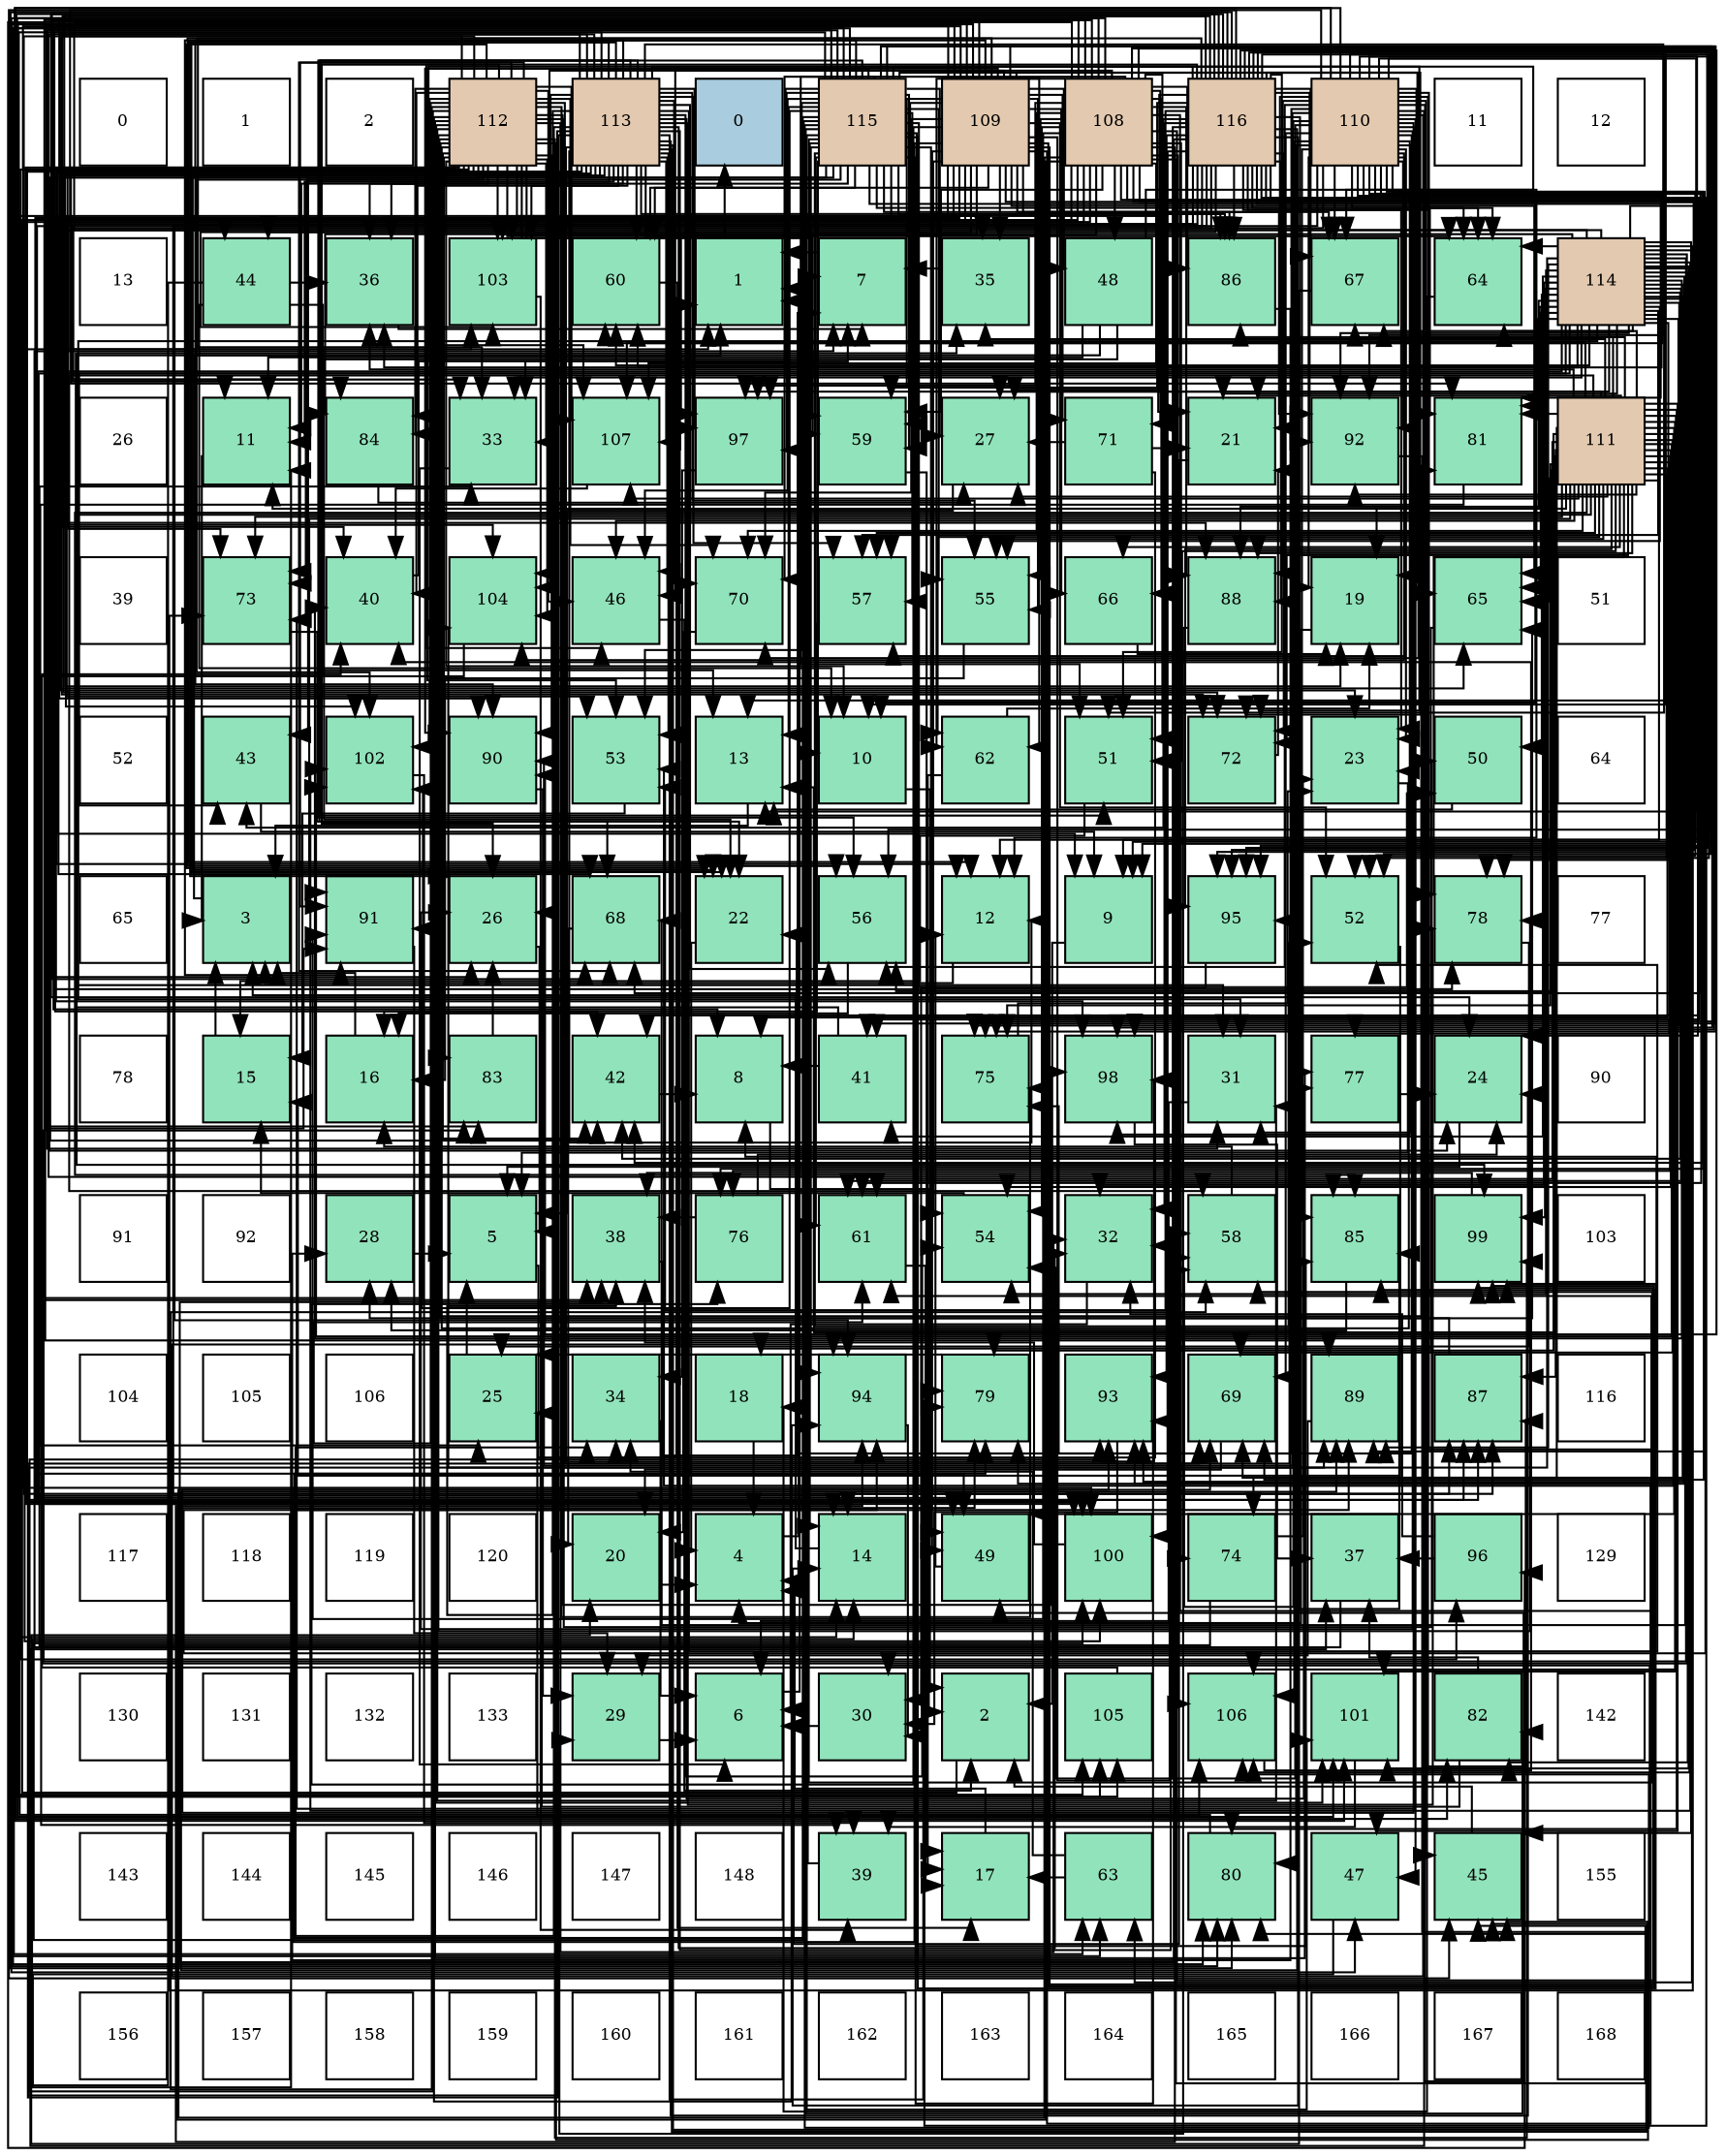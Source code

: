 digraph layout{
 rankdir=TB;
 splines=ortho;
 node [style=filled shape=square fixedsize=true width=0.6];
0[label="0", fontsize=8, fillcolor="#ffffff"];
1[label="1", fontsize=8, fillcolor="#ffffff"];
2[label="2", fontsize=8, fillcolor="#ffffff"];
3[label="112", fontsize=8, fillcolor="#e3c9af"];
4[label="113", fontsize=8, fillcolor="#e3c9af"];
5[label="0", fontsize=8, fillcolor="#a9ccde"];
6[label="115", fontsize=8, fillcolor="#e3c9af"];
7[label="109", fontsize=8, fillcolor="#e3c9af"];
8[label="108", fontsize=8, fillcolor="#e3c9af"];
9[label="116", fontsize=8, fillcolor="#e3c9af"];
10[label="110", fontsize=8, fillcolor="#e3c9af"];
11[label="11", fontsize=8, fillcolor="#ffffff"];
12[label="12", fontsize=8, fillcolor="#ffffff"];
13[label="13", fontsize=8, fillcolor="#ffffff"];
14[label="44", fontsize=8, fillcolor="#91e3bb"];
15[label="36", fontsize=8, fillcolor="#91e3bb"];
16[label="103", fontsize=8, fillcolor="#91e3bb"];
17[label="60", fontsize=8, fillcolor="#91e3bb"];
18[label="1", fontsize=8, fillcolor="#91e3bb"];
19[label="7", fontsize=8, fillcolor="#91e3bb"];
20[label="35", fontsize=8, fillcolor="#91e3bb"];
21[label="48", fontsize=8, fillcolor="#91e3bb"];
22[label="86", fontsize=8, fillcolor="#91e3bb"];
23[label="67", fontsize=8, fillcolor="#91e3bb"];
24[label="64", fontsize=8, fillcolor="#91e3bb"];
25[label="114", fontsize=8, fillcolor="#e3c9af"];
26[label="26", fontsize=8, fillcolor="#ffffff"];
27[label="11", fontsize=8, fillcolor="#91e3bb"];
28[label="84", fontsize=8, fillcolor="#91e3bb"];
29[label="33", fontsize=8, fillcolor="#91e3bb"];
30[label="107", fontsize=8, fillcolor="#91e3bb"];
31[label="97", fontsize=8, fillcolor="#91e3bb"];
32[label="59", fontsize=8, fillcolor="#91e3bb"];
33[label="27", fontsize=8, fillcolor="#91e3bb"];
34[label="71", fontsize=8, fillcolor="#91e3bb"];
35[label="21", fontsize=8, fillcolor="#91e3bb"];
36[label="92", fontsize=8, fillcolor="#91e3bb"];
37[label="81", fontsize=8, fillcolor="#91e3bb"];
38[label="111", fontsize=8, fillcolor="#e3c9af"];
39[label="39", fontsize=8, fillcolor="#ffffff"];
40[label="73", fontsize=8, fillcolor="#91e3bb"];
41[label="40", fontsize=8, fillcolor="#91e3bb"];
42[label="104", fontsize=8, fillcolor="#91e3bb"];
43[label="46", fontsize=8, fillcolor="#91e3bb"];
44[label="70", fontsize=8, fillcolor="#91e3bb"];
45[label="57", fontsize=8, fillcolor="#91e3bb"];
46[label="55", fontsize=8, fillcolor="#91e3bb"];
47[label="66", fontsize=8, fillcolor="#91e3bb"];
48[label="88", fontsize=8, fillcolor="#91e3bb"];
49[label="19", fontsize=8, fillcolor="#91e3bb"];
50[label="65", fontsize=8, fillcolor="#91e3bb"];
51[label="51", fontsize=8, fillcolor="#ffffff"];
52[label="52", fontsize=8, fillcolor="#ffffff"];
53[label="43", fontsize=8, fillcolor="#91e3bb"];
54[label="102", fontsize=8, fillcolor="#91e3bb"];
55[label="90", fontsize=8, fillcolor="#91e3bb"];
56[label="53", fontsize=8, fillcolor="#91e3bb"];
57[label="13", fontsize=8, fillcolor="#91e3bb"];
58[label="10", fontsize=8, fillcolor="#91e3bb"];
59[label="62", fontsize=8, fillcolor="#91e3bb"];
60[label="51", fontsize=8, fillcolor="#91e3bb"];
61[label="72", fontsize=8, fillcolor="#91e3bb"];
62[label="23", fontsize=8, fillcolor="#91e3bb"];
63[label="50", fontsize=8, fillcolor="#91e3bb"];
64[label="64", fontsize=8, fillcolor="#ffffff"];
65[label="65", fontsize=8, fillcolor="#ffffff"];
66[label="3", fontsize=8, fillcolor="#91e3bb"];
67[label="91", fontsize=8, fillcolor="#91e3bb"];
68[label="26", fontsize=8, fillcolor="#91e3bb"];
69[label="68", fontsize=8, fillcolor="#91e3bb"];
70[label="22", fontsize=8, fillcolor="#91e3bb"];
71[label="56", fontsize=8, fillcolor="#91e3bb"];
72[label="12", fontsize=8, fillcolor="#91e3bb"];
73[label="9", fontsize=8, fillcolor="#91e3bb"];
74[label="95", fontsize=8, fillcolor="#91e3bb"];
75[label="52", fontsize=8, fillcolor="#91e3bb"];
76[label="78", fontsize=8, fillcolor="#91e3bb"];
77[label="77", fontsize=8, fillcolor="#ffffff"];
78[label="78", fontsize=8, fillcolor="#ffffff"];
79[label="15", fontsize=8, fillcolor="#91e3bb"];
80[label="16", fontsize=8, fillcolor="#91e3bb"];
81[label="83", fontsize=8, fillcolor="#91e3bb"];
82[label="42", fontsize=8, fillcolor="#91e3bb"];
83[label="8", fontsize=8, fillcolor="#91e3bb"];
84[label="41", fontsize=8, fillcolor="#91e3bb"];
85[label="75", fontsize=8, fillcolor="#91e3bb"];
86[label="98", fontsize=8, fillcolor="#91e3bb"];
87[label="31", fontsize=8, fillcolor="#91e3bb"];
88[label="77", fontsize=8, fillcolor="#91e3bb"];
89[label="24", fontsize=8, fillcolor="#91e3bb"];
90[label="90", fontsize=8, fillcolor="#ffffff"];
91[label="91", fontsize=8, fillcolor="#ffffff"];
92[label="92", fontsize=8, fillcolor="#ffffff"];
93[label="28", fontsize=8, fillcolor="#91e3bb"];
94[label="5", fontsize=8, fillcolor="#91e3bb"];
95[label="38", fontsize=8, fillcolor="#91e3bb"];
96[label="76", fontsize=8, fillcolor="#91e3bb"];
97[label="61", fontsize=8, fillcolor="#91e3bb"];
98[label="54", fontsize=8, fillcolor="#91e3bb"];
99[label="32", fontsize=8, fillcolor="#91e3bb"];
100[label="58", fontsize=8, fillcolor="#91e3bb"];
101[label="85", fontsize=8, fillcolor="#91e3bb"];
102[label="99", fontsize=8, fillcolor="#91e3bb"];
103[label="103", fontsize=8, fillcolor="#ffffff"];
104[label="104", fontsize=8, fillcolor="#ffffff"];
105[label="105", fontsize=8, fillcolor="#ffffff"];
106[label="106", fontsize=8, fillcolor="#ffffff"];
107[label="25", fontsize=8, fillcolor="#91e3bb"];
108[label="34", fontsize=8, fillcolor="#91e3bb"];
109[label="18", fontsize=8, fillcolor="#91e3bb"];
110[label="94", fontsize=8, fillcolor="#91e3bb"];
111[label="79", fontsize=8, fillcolor="#91e3bb"];
112[label="93", fontsize=8, fillcolor="#91e3bb"];
113[label="69", fontsize=8, fillcolor="#91e3bb"];
114[label="89", fontsize=8, fillcolor="#91e3bb"];
115[label="87", fontsize=8, fillcolor="#91e3bb"];
116[label="116", fontsize=8, fillcolor="#ffffff"];
117[label="117", fontsize=8, fillcolor="#ffffff"];
118[label="118", fontsize=8, fillcolor="#ffffff"];
119[label="119", fontsize=8, fillcolor="#ffffff"];
120[label="120", fontsize=8, fillcolor="#ffffff"];
121[label="20", fontsize=8, fillcolor="#91e3bb"];
122[label="4", fontsize=8, fillcolor="#91e3bb"];
123[label="14", fontsize=8, fillcolor="#91e3bb"];
124[label="49", fontsize=8, fillcolor="#91e3bb"];
125[label="100", fontsize=8, fillcolor="#91e3bb"];
126[label="74", fontsize=8, fillcolor="#91e3bb"];
127[label="37", fontsize=8, fillcolor="#91e3bb"];
128[label="96", fontsize=8, fillcolor="#91e3bb"];
129[label="129", fontsize=8, fillcolor="#ffffff"];
130[label="130", fontsize=8, fillcolor="#ffffff"];
131[label="131", fontsize=8, fillcolor="#ffffff"];
132[label="132", fontsize=8, fillcolor="#ffffff"];
133[label="133", fontsize=8, fillcolor="#ffffff"];
134[label="29", fontsize=8, fillcolor="#91e3bb"];
135[label="6", fontsize=8, fillcolor="#91e3bb"];
136[label="30", fontsize=8, fillcolor="#91e3bb"];
137[label="2", fontsize=8, fillcolor="#91e3bb"];
138[label="105", fontsize=8, fillcolor="#91e3bb"];
139[label="106", fontsize=8, fillcolor="#91e3bb"];
140[label="101", fontsize=8, fillcolor="#91e3bb"];
141[label="82", fontsize=8, fillcolor="#91e3bb"];
142[label="142", fontsize=8, fillcolor="#ffffff"];
143[label="143", fontsize=8, fillcolor="#ffffff"];
144[label="144", fontsize=8, fillcolor="#ffffff"];
145[label="145", fontsize=8, fillcolor="#ffffff"];
146[label="146", fontsize=8, fillcolor="#ffffff"];
147[label="147", fontsize=8, fillcolor="#ffffff"];
148[label="148", fontsize=8, fillcolor="#ffffff"];
149[label="39", fontsize=8, fillcolor="#91e3bb"];
150[label="17", fontsize=8, fillcolor="#91e3bb"];
151[label="63", fontsize=8, fillcolor="#91e3bb"];
152[label="80", fontsize=8, fillcolor="#91e3bb"];
153[label="47", fontsize=8, fillcolor="#91e3bb"];
154[label="45", fontsize=8, fillcolor="#91e3bb"];
155[label="155", fontsize=8, fillcolor="#ffffff"];
156[label="156", fontsize=8, fillcolor="#ffffff"];
157[label="157", fontsize=8, fillcolor="#ffffff"];
158[label="158", fontsize=8, fillcolor="#ffffff"];
159[label="159", fontsize=8, fillcolor="#ffffff"];
160[label="160", fontsize=8, fillcolor="#ffffff"];
161[label="161", fontsize=8, fillcolor="#ffffff"];
162[label="162", fontsize=8, fillcolor="#ffffff"];
163[label="163", fontsize=8, fillcolor="#ffffff"];
164[label="164", fontsize=8, fillcolor="#ffffff"];
165[label="165", fontsize=8, fillcolor="#ffffff"];
166[label="166", fontsize=8, fillcolor="#ffffff"];
167[label="167", fontsize=8, fillcolor="#ffffff"];
168[label="168", fontsize=8, fillcolor="#ffffff"];
edge [constraint=false, style=vis];18 -> 5;
137 -> 18;
66 -> 18;
122 -> 18;
94 -> 18;
135 -> 18;
19 -> 18;
83 -> 137;
73 -> 137;
58 -> 137;
27 -> 66;
72 -> 66;
57 -> 66;
123 -> 66;
79 -> 66;
80 -> 66;
150 -> 122;
109 -> 122;
49 -> 122;
121 -> 122;
35 -> 122;
70 -> 122;
62 -> 94;
89 -> 94;
107 -> 94;
68 -> 94;
33 -> 94;
93 -> 94;
134 -> 135;
136 -> 135;
87 -> 135;
99 -> 135;
29 -> 135;
108 -> 135;
20 -> 19;
15 -> 19;
127 -> 19;
95 -> 19;
149 -> 19;
41 -> 19;
84 -> 83;
84 -> 20;
82 -> 83;
53 -> 73;
14 -> 58;
14 -> 57;
14 -> 123;
14 -> 15;
154 -> 137;
43 -> 137;
153 -> 27;
21 -> 27;
21 -> 72;
21 -> 70;
21 -> 87;
124 -> 72;
63 -> 57;
60 -> 79;
75 -> 79;
56 -> 79;
98 -> 79;
46 -> 80;
71 -> 80;
45 -> 80;
100 -> 80;
32 -> 150;
17 -> 150;
97 -> 150;
59 -> 150;
59 -> 49;
151 -> 150;
151 -> 108;
24 -> 109;
50 -> 109;
47 -> 49;
23 -> 121;
69 -> 121;
113 -> 121;
44 -> 121;
34 -> 35;
34 -> 33;
34 -> 108;
61 -> 35;
40 -> 70;
126 -> 62;
126 -> 29;
85 -> 62;
96 -> 89;
96 -> 95;
88 -> 89;
76 -> 107;
111 -> 107;
152 -> 107;
37 -> 107;
141 -> 68;
141 -> 127;
81 -> 68;
28 -> 33;
101 -> 93;
22 -> 93;
115 -> 93;
48 -> 134;
114 -> 134;
55 -> 134;
67 -> 134;
36 -> 136;
112 -> 136;
110 -> 136;
74 -> 136;
128 -> 99;
128 -> 127;
31 -> 108;
86 -> 127;
102 -> 95;
125 -> 95;
140 -> 149;
54 -> 149;
16 -> 149;
42 -> 149;
138 -> 41;
139 -> 41;
30 -> 41;
8 -> 73;
8 -> 68;
8 -> 82;
8 -> 14;
8 -> 154;
8 -> 43;
8 -> 153;
8 -> 21;
8 -> 124;
8 -> 60;
8 -> 98;
8 -> 46;
8 -> 45;
8 -> 32;
8 -> 97;
8 -> 59;
8 -> 47;
8 -> 69;
8 -> 113;
8 -> 44;
8 -> 34;
8 -> 126;
8 -> 85;
8 -> 111;
8 -> 22;
8 -> 48;
8 -> 114;
8 -> 55;
8 -> 67;
8 -> 110;
8 -> 74;
8 -> 128;
8 -> 31;
8 -> 86;
8 -> 102;
8 -> 125;
8 -> 54;
8 -> 16;
8 -> 138;
8 -> 139;
8 -> 30;
7 -> 83;
7 -> 73;
7 -> 20;
7 -> 14;
7 -> 21;
7 -> 124;
7 -> 75;
7 -> 56;
7 -> 98;
7 -> 46;
7 -> 71;
7 -> 100;
7 -> 32;
7 -> 17;
7 -> 97;
7 -> 59;
7 -> 50;
7 -> 47;
7 -> 44;
7 -> 34;
7 -> 61;
7 -> 40;
7 -> 96;
7 -> 152;
7 -> 28;
7 -> 101;
7 -> 22;
7 -> 115;
7 -> 55;
7 -> 67;
7 -> 36;
7 -> 112;
7 -> 110;
7 -> 128;
7 -> 31;
7 -> 102;
7 -> 125;
7 -> 140;
7 -> 54;
7 -> 42;
7 -> 139;
10 -> 83;
10 -> 73;
10 -> 58;
10 -> 57;
10 -> 123;
10 -> 49;
10 -> 35;
10 -> 70;
10 -> 62;
10 -> 68;
10 -> 87;
10 -> 99;
10 -> 29;
10 -> 127;
10 -> 82;
10 -> 154;
10 -> 153;
10 -> 124;
10 -> 75;
10 -> 71;
10 -> 45;
10 -> 100;
10 -> 17;
10 -> 24;
10 -> 50;
10 -> 23;
10 -> 69;
10 -> 113;
10 -> 40;
10 -> 85;
10 -> 96;
10 -> 76;
10 -> 152;
10 -> 101;
10 -> 115;
10 -> 48;
10 -> 114;
10 -> 55;
10 -> 36;
10 -> 112;
10 -> 110;
10 -> 74;
10 -> 86;
10 -> 140;
10 -> 16;
10 -> 42;
10 -> 138;
10 -> 139;
10 -> 30;
38 -> 83;
38 -> 27;
38 -> 72;
38 -> 57;
38 -> 35;
38 -> 33;
38 -> 20;
38 -> 15;
38 -> 43;
38 -> 153;
38 -> 124;
38 -> 60;
38 -> 75;
38 -> 56;
38 -> 98;
38 -> 46;
38 -> 71;
38 -> 45;
38 -> 100;
38 -> 17;
38 -> 97;
38 -> 59;
38 -> 24;
38 -> 50;
38 -> 47;
38 -> 23;
38 -> 113;
38 -> 44;
38 -> 61;
38 -> 40;
38 -> 126;
38 -> 85;
38 -> 96;
38 -> 88;
38 -> 76;
38 -> 111;
38 -> 152;
38 -> 37;
38 -> 101;
38 -> 22;
38 -> 115;
38 -> 48;
38 -> 67;
38 -> 36;
38 -> 74;
38 -> 31;
38 -> 102;
38 -> 140;
38 -> 54;
38 -> 139;
38 -> 30;
3 -> 58;
3 -> 72;
3 -> 123;
3 -> 70;
3 -> 62;
3 -> 68;
3 -> 87;
3 -> 99;
3 -> 29;
3 -> 20;
3 -> 15;
3 -> 41;
3 -> 82;
3 -> 53;
3 -> 154;
3 -> 43;
3 -> 63;
3 -> 100;
3 -> 32;
3 -> 97;
3 -> 24;
3 -> 50;
3 -> 69;
3 -> 44;
3 -> 61;
3 -> 40;
3 -> 85;
3 -> 88;
3 -> 76;
3 -> 37;
3 -> 81;
3 -> 28;
3 -> 115;
3 -> 48;
3 -> 114;
3 -> 55;
3 -> 67;
3 -> 112;
3 -> 110;
3 -> 74;
3 -> 31;
3 -> 86;
3 -> 102;
3 -> 125;
3 -> 140;
3 -> 54;
3 -> 16;
3 -> 42;
3 -> 30;
4 -> 73;
4 -> 27;
4 -> 72;
4 -> 49;
4 -> 70;
4 -> 62;
4 -> 89;
4 -> 68;
4 -> 99;
4 -> 108;
4 -> 15;
4 -> 95;
4 -> 82;
4 -> 154;
4 -> 43;
4 -> 60;
4 -> 75;
4 -> 56;
4 -> 98;
4 -> 46;
4 -> 71;
4 -> 45;
4 -> 100;
4 -> 32;
4 -> 17;
4 -> 50;
4 -> 23;
4 -> 69;
4 -> 113;
4 -> 44;
4 -> 61;
4 -> 40;
4 -> 88;
4 -> 76;
4 -> 111;
4 -> 152;
4 -> 37;
4 -> 28;
4 -> 101;
4 -> 22;
4 -> 115;
4 -> 114;
4 -> 67;
4 -> 36;
4 -> 31;
4 -> 86;
4 -> 125;
4 -> 16;
4 -> 42;
4 -> 138;
4 -> 30;
25 -> 123;
25 -> 49;
25 -> 35;
25 -> 89;
25 -> 33;
25 -> 87;
25 -> 99;
25 -> 29;
25 -> 15;
25 -> 95;
25 -> 41;
25 -> 84;
25 -> 82;
25 -> 53;
25 -> 154;
25 -> 124;
25 -> 63;
25 -> 60;
25 -> 56;
25 -> 98;
25 -> 46;
25 -> 45;
25 -> 17;
25 -> 97;
25 -> 151;
25 -> 24;
25 -> 50;
25 -> 23;
25 -> 69;
25 -> 113;
25 -> 40;
25 -> 85;
25 -> 76;
25 -> 111;
25 -> 37;
25 -> 141;
25 -> 81;
25 -> 48;
25 -> 114;
25 -> 36;
25 -> 112;
25 -> 74;
25 -> 86;
25 -> 102;
25 -> 140;
25 -> 54;
25 -> 16;
25 -> 42;
25 -> 139;
6 -> 58;
6 -> 27;
6 -> 72;
6 -> 57;
6 -> 123;
6 -> 49;
6 -> 35;
6 -> 70;
6 -> 89;
6 -> 33;
6 -> 87;
6 -> 29;
6 -> 84;
6 -> 43;
6 -> 124;
6 -> 63;
6 -> 60;
6 -> 75;
6 -> 56;
6 -> 46;
6 -> 71;
6 -> 45;
6 -> 100;
6 -> 32;
6 -> 17;
6 -> 97;
6 -> 151;
6 -> 24;
6 -> 23;
6 -> 61;
6 -> 85;
6 -> 76;
6 -> 111;
6 -> 152;
6 -> 37;
6 -> 141;
6 -> 81;
6 -> 101;
6 -> 22;
6 -> 55;
6 -> 67;
6 -> 112;
6 -> 110;
6 -> 31;
6 -> 102;
6 -> 125;
6 -> 140;
6 -> 54;
6 -> 139;
9 -> 58;
9 -> 27;
9 -> 57;
9 -> 123;
9 -> 62;
9 -> 89;
9 -> 33;
9 -> 99;
9 -> 29;
9 -> 95;
9 -> 41;
9 -> 84;
9 -> 82;
9 -> 53;
9 -> 154;
9 -> 43;
9 -> 60;
9 -> 75;
9 -> 56;
9 -> 98;
9 -> 71;
9 -> 32;
9 -> 151;
9 -> 24;
9 -> 23;
9 -> 69;
9 -> 113;
9 -> 44;
9 -> 61;
9 -> 111;
9 -> 152;
9 -> 37;
9 -> 141;
9 -> 28;
9 -> 101;
9 -> 22;
9 -> 115;
9 -> 48;
9 -> 114;
9 -> 55;
9 -> 36;
9 -> 112;
9 -> 110;
9 -> 74;
9 -> 86;
9 -> 125;
9 -> 16;
9 -> 42;
9 -> 30;
edge [constraint=true, style=invis];
0 -> 13 -> 26 -> 39 -> 52 -> 65 -> 78 -> 91 -> 104 -> 117 -> 130 -> 143 -> 156;
1 -> 14 -> 27 -> 40 -> 53 -> 66 -> 79 -> 92 -> 105 -> 118 -> 131 -> 144 -> 157;
2 -> 15 -> 28 -> 41 -> 54 -> 67 -> 80 -> 93 -> 106 -> 119 -> 132 -> 145 -> 158;
3 -> 16 -> 29 -> 42 -> 55 -> 68 -> 81 -> 94 -> 107 -> 120 -> 133 -> 146 -> 159;
4 -> 17 -> 30 -> 43 -> 56 -> 69 -> 82 -> 95 -> 108 -> 121 -> 134 -> 147 -> 160;
5 -> 18 -> 31 -> 44 -> 57 -> 70 -> 83 -> 96 -> 109 -> 122 -> 135 -> 148 -> 161;
6 -> 19 -> 32 -> 45 -> 58 -> 71 -> 84 -> 97 -> 110 -> 123 -> 136 -> 149 -> 162;
7 -> 20 -> 33 -> 46 -> 59 -> 72 -> 85 -> 98 -> 111 -> 124 -> 137 -> 150 -> 163;
8 -> 21 -> 34 -> 47 -> 60 -> 73 -> 86 -> 99 -> 112 -> 125 -> 138 -> 151 -> 164;
9 -> 22 -> 35 -> 48 -> 61 -> 74 -> 87 -> 100 -> 113 -> 126 -> 139 -> 152 -> 165;
10 -> 23 -> 36 -> 49 -> 62 -> 75 -> 88 -> 101 -> 114 -> 127 -> 140 -> 153 -> 166;
11 -> 24 -> 37 -> 50 -> 63 -> 76 -> 89 -> 102 -> 115 -> 128 -> 141 -> 154 -> 167;
12 -> 25 -> 38 -> 51 -> 64 -> 77 -> 90 -> 103 -> 116 -> 129 -> 142 -> 155 -> 168;
rank = same {0 -> 1 -> 2 -> 3 -> 4 -> 5 -> 6 -> 7 -> 8 -> 9 -> 10 -> 11 -> 12};
rank = same {13 -> 14 -> 15 -> 16 -> 17 -> 18 -> 19 -> 20 -> 21 -> 22 -> 23 -> 24 -> 25};
rank = same {26 -> 27 -> 28 -> 29 -> 30 -> 31 -> 32 -> 33 -> 34 -> 35 -> 36 -> 37 -> 38};
rank = same {39 -> 40 -> 41 -> 42 -> 43 -> 44 -> 45 -> 46 -> 47 -> 48 -> 49 -> 50 -> 51};
rank = same {52 -> 53 -> 54 -> 55 -> 56 -> 57 -> 58 -> 59 -> 60 -> 61 -> 62 -> 63 -> 64};
rank = same {65 -> 66 -> 67 -> 68 -> 69 -> 70 -> 71 -> 72 -> 73 -> 74 -> 75 -> 76 -> 77};
rank = same {78 -> 79 -> 80 -> 81 -> 82 -> 83 -> 84 -> 85 -> 86 -> 87 -> 88 -> 89 -> 90};
rank = same {91 -> 92 -> 93 -> 94 -> 95 -> 96 -> 97 -> 98 -> 99 -> 100 -> 101 -> 102 -> 103};
rank = same {104 -> 105 -> 106 -> 107 -> 108 -> 109 -> 110 -> 111 -> 112 -> 113 -> 114 -> 115 -> 116};
rank = same {117 -> 118 -> 119 -> 120 -> 121 -> 122 -> 123 -> 124 -> 125 -> 126 -> 127 -> 128 -> 129};
rank = same {130 -> 131 -> 132 -> 133 -> 134 -> 135 -> 136 -> 137 -> 138 -> 139 -> 140 -> 141 -> 142};
rank = same {143 -> 144 -> 145 -> 146 -> 147 -> 148 -> 149 -> 150 -> 151 -> 152 -> 153 -> 154 -> 155};
rank = same {156 -> 157 -> 158 -> 159 -> 160 -> 161 -> 162 -> 163 -> 164 -> 165 -> 166 -> 167 -> 168};
}